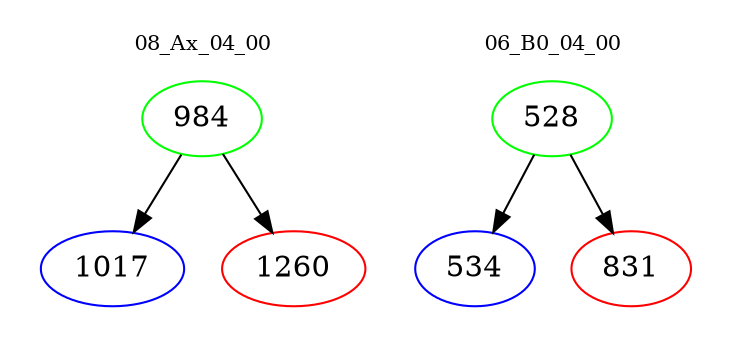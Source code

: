 digraph{
subgraph cluster_0 {
color = white
label = "08_Ax_04_00";
fontsize=10;
T0_984 [label="984", color="green"]
T0_984 -> T0_1017 [color="black"]
T0_1017 [label="1017", color="blue"]
T0_984 -> T0_1260 [color="black"]
T0_1260 [label="1260", color="red"]
}
subgraph cluster_1 {
color = white
label = "06_B0_04_00";
fontsize=10;
T1_528 [label="528", color="green"]
T1_528 -> T1_534 [color="black"]
T1_534 [label="534", color="blue"]
T1_528 -> T1_831 [color="black"]
T1_831 [label="831", color="red"]
}
}
